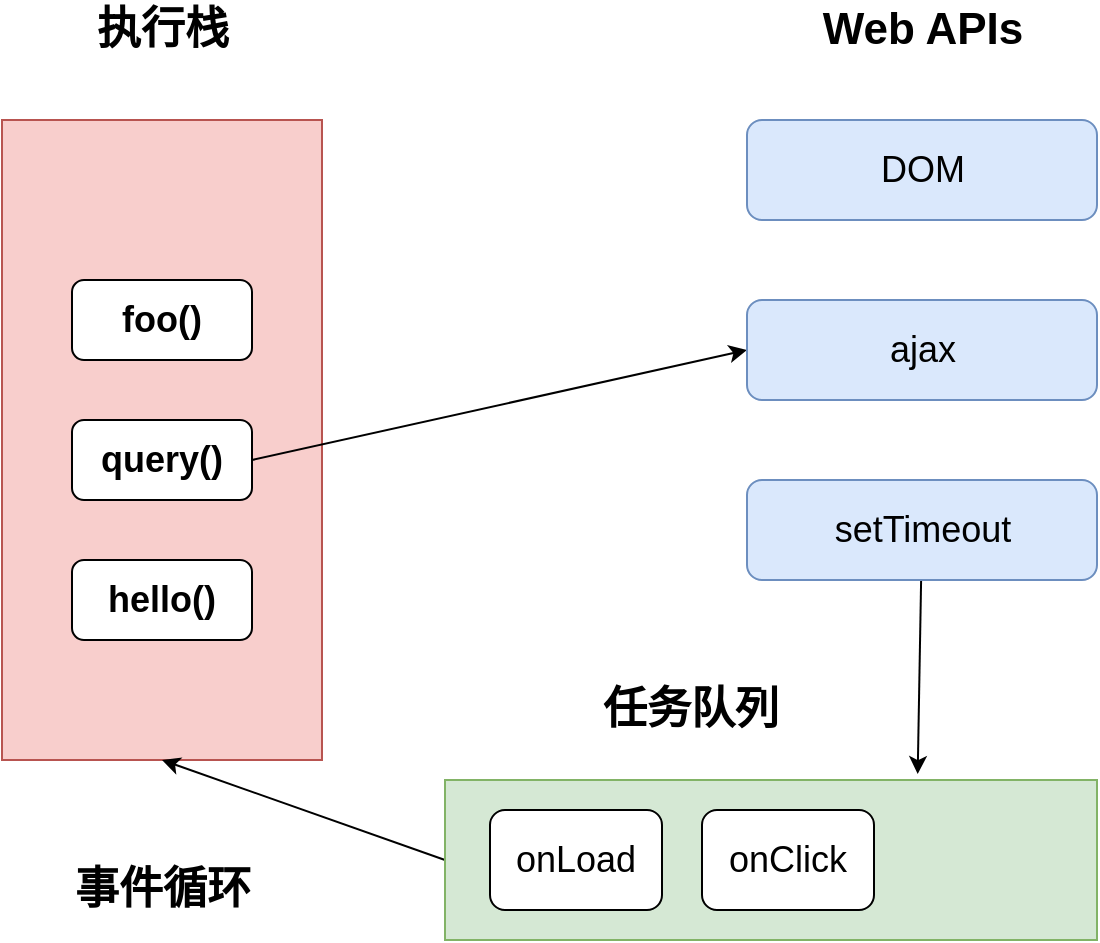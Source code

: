 <mxfile version="17.4.2" type="device" pages="2"><diagram id="bol8lY3xvda6URhKEbV7" name="第 1 页"><mxGraphModel dx="932" dy="683" grid="1" gridSize="10" guides="1" tooltips="1" connect="1" arrows="1" fold="1" page="1" pageScale="1" pageWidth="827" pageHeight="1169" math="0" shadow="0"><root><mxCell id="0"/><mxCell id="1" parent="0"/><mxCell id="cSnFnoeabWUxhlx3cX1L-1" value="" style="rounded=0;whiteSpace=wrap;html=1;fillColor=#f8cecc;strokeColor=#b85450;" vertex="1" parent="1"><mxGeometry x="70" y="150" width="160" height="320" as="geometry"/></mxCell><mxCell id="cSnFnoeabWUxhlx3cX1L-2" value="foo()" style="rounded=1;whiteSpace=wrap;html=1;fontSize=18;fontStyle=1" vertex="1" parent="1"><mxGeometry x="105" y="230" width="90" height="40" as="geometry"/></mxCell><mxCell id="cSnFnoeabWUxhlx3cX1L-3" value="hello()" style="rounded=1;whiteSpace=wrap;html=1;fontSize=18;fontStyle=1" vertex="1" parent="1"><mxGeometry x="105" y="370" width="90" height="40" as="geometry"/></mxCell><mxCell id="cSnFnoeabWUxhlx3cX1L-17" style="edgeStyle=none;rounded=0;orthogonalLoop=1;jettySize=auto;html=1;entryX=0;entryY=0.5;entryDx=0;entryDy=0;fontSize=18;exitX=1;exitY=0.5;exitDx=0;exitDy=0;" edge="1" parent="1" source="cSnFnoeabWUxhlx3cX1L-4" target="cSnFnoeabWUxhlx3cX1L-9"><mxGeometry relative="1" as="geometry"><mxPoint x="190" y="320" as="sourcePoint"/></mxGeometry></mxCell><mxCell id="cSnFnoeabWUxhlx3cX1L-4" value="query()" style="rounded=1;whiteSpace=wrap;html=1;fontSize=18;fontStyle=1" vertex="1" parent="1"><mxGeometry x="105" y="300" width="90" height="40" as="geometry"/></mxCell><mxCell id="cSnFnoeabWUxhlx3cX1L-5" value="执行栈" style="text;html=1;align=center;verticalAlign=middle;resizable=0;points=[];autosize=1;strokeColor=none;fillColor=none;fontSize=22;fontStyle=1" vertex="1" parent="1"><mxGeometry x="110" y="90" width="80" height="30" as="geometry"/></mxCell><mxCell id="cSnFnoeabWUxhlx3cX1L-6" value="Web APIs" style="text;html=1;align=center;verticalAlign=middle;resizable=0;points=[];autosize=1;strokeColor=none;fillColor=none;fontSize=22;fontStyle=1" vertex="1" parent="1"><mxGeometry x="470" y="90" width="120" height="30" as="geometry"/></mxCell><mxCell id="cSnFnoeabWUxhlx3cX1L-7" value="事件循环" style="text;html=1;align=center;verticalAlign=middle;resizable=0;points=[];autosize=1;strokeColor=none;fillColor=none;fontSize=22;fontStyle=1" vertex="1" parent="1"><mxGeometry x="100" y="520" width="100" height="30" as="geometry"/></mxCell><mxCell id="cSnFnoeabWUxhlx3cX1L-8" value="DOM" style="rounded=1;whiteSpace=wrap;html=1;fontSize=18;fillColor=#dae8fc;strokeColor=#6c8ebf;" vertex="1" parent="1"><mxGeometry x="442.5" y="150" width="175" height="50" as="geometry"/></mxCell><mxCell id="cSnFnoeabWUxhlx3cX1L-9" value="ajax" style="rounded=1;whiteSpace=wrap;html=1;fontSize=18;fillColor=#dae8fc;strokeColor=#6c8ebf;" vertex="1" parent="1"><mxGeometry x="442.5" y="240" width="175" height="50" as="geometry"/></mxCell><mxCell id="cSnFnoeabWUxhlx3cX1L-12" value="" style="rounded=0;orthogonalLoop=1;jettySize=auto;html=1;fontSize=18;entryX=0.725;entryY=-0.037;entryDx=0;entryDy=0;entryPerimeter=0;" edge="1" parent="1" source="cSnFnoeabWUxhlx3cX1L-10" target="cSnFnoeabWUxhlx3cX1L-11"><mxGeometry relative="1" as="geometry"/></mxCell><mxCell id="cSnFnoeabWUxhlx3cX1L-10" value="setTimeout" style="rounded=1;whiteSpace=wrap;html=1;fontSize=18;fillColor=#dae8fc;strokeColor=#6c8ebf;" vertex="1" parent="1"><mxGeometry x="442.5" y="330" width="175" height="50" as="geometry"/></mxCell><mxCell id="cSnFnoeabWUxhlx3cX1L-16" value="" style="edgeStyle=none;rounded=0;orthogonalLoop=1;jettySize=auto;html=1;fontSize=18;exitX=0;exitY=0.5;exitDx=0;exitDy=0;entryX=0.5;entryY=1;entryDx=0;entryDy=0;" edge="1" parent="1" source="cSnFnoeabWUxhlx3cX1L-11" target="cSnFnoeabWUxhlx3cX1L-1"><mxGeometry relative="1" as="geometry"><mxPoint x="160" y="490" as="targetPoint"/></mxGeometry></mxCell><mxCell id="cSnFnoeabWUxhlx3cX1L-11" value="" style="rounded=0;whiteSpace=wrap;html=1;fontSize=18;fillColor=#d5e8d4;strokeColor=#82b366;" vertex="1" parent="1"><mxGeometry x="291.5" y="480" width="326" height="80" as="geometry"/></mxCell><mxCell id="cSnFnoeabWUxhlx3cX1L-13" value="onClick" style="rounded=1;whiteSpace=wrap;html=1;fontSize=18;" vertex="1" parent="1"><mxGeometry x="420" y="495" width="86" height="50" as="geometry"/></mxCell><mxCell id="cSnFnoeabWUxhlx3cX1L-15" value="onLoad" style="rounded=1;whiteSpace=wrap;html=1;fontSize=18;" vertex="1" parent="1"><mxGeometry x="314" y="495" width="86" height="50" as="geometry"/></mxCell><mxCell id="cSnFnoeabWUxhlx3cX1L-18" value="任务队列" style="text;html=1;align=center;verticalAlign=middle;resizable=0;points=[];autosize=1;strokeColor=none;fillColor=none;fontSize=22;fontStyle=1" vertex="1" parent="1"><mxGeometry x="364" y="430" width="100" height="30" as="geometry"/></mxCell></root></mxGraphModel></diagram><diagram id="SHupkA2pv2wjF53UgW5Q" name="第 2 页"><mxGraphModel dx="932" dy="683" grid="1" gridSize="10" guides="1" tooltips="1" connect="1" arrows="1" fold="1" page="1" pageScale="1" pageWidth="827" pageHeight="1169" math="0" shadow="0"><root><mxCell id="0"/><mxCell id="1" parent="0"/><mxCell id="pGY5kItvNhVaxEd0KAnk-7" style="orthogonalLoop=1;jettySize=auto;html=1;entryX=0.5;entryY=0;entryDx=0;entryDy=0;fontSize=18;fontColor=#000033;exitX=0;exitY=0.5;exitDx=0;exitDy=0;edgeStyle=orthogonalEdgeStyle;" edge="1" parent="1" source="dLIGYJs7SGaLTcWPJ98X-1" target="pGY5kItvNhVaxEd0KAnk-1"><mxGeometry relative="1" as="geometry"/></mxCell><mxCell id="pGY5kItvNhVaxEd0KAnk-9" value="同步" style="edgeLabel;html=1;align=center;verticalAlign=middle;resizable=0;points=[];fontSize=20;fontColor=#000033;fontStyle=1" vertex="1" connectable="0" parent="pGY5kItvNhVaxEd0KAnk-7"><mxGeometry x="0.188" y="3" relative="1" as="geometry"><mxPoint as="offset"/></mxGeometry></mxCell><mxCell id="pGY5kItvNhVaxEd0KAnk-12" style="edgeStyle=orthogonalEdgeStyle;orthogonalLoop=1;jettySize=auto;html=1;entryX=0.5;entryY=0;entryDx=0;entryDy=0;fontSize=20;fontColor=#000033;exitX=1;exitY=0.5;exitDx=0;exitDy=0;" edge="1" parent="1" source="dLIGYJs7SGaLTcWPJ98X-1" target="pGY5kItvNhVaxEd0KAnk-4"><mxGeometry relative="1" as="geometry"/></mxCell><mxCell id="pGY5kItvNhVaxEd0KAnk-13" value="异步" style="edgeLabel;html=1;align=center;verticalAlign=middle;resizable=0;points=[];fontSize=20;fontColor=#000033;fontStyle=1" vertex="1" connectable="0" parent="pGY5kItvNhVaxEd0KAnk-12"><mxGeometry x="0.189" y="2" relative="1" as="geometry"><mxPoint as="offset"/></mxGeometry></mxCell><mxCell id="dLIGYJs7SGaLTcWPJ98X-1" value="同步任务？异步任务？" style="rhombus;whiteSpace=wrap;html=1;fontSize=18;fillColor=#f8cecc;strokeColor=#b85450;sketch=1;" vertex="1" parent="1"><mxGeometry x="340" y="310" width="270" height="80" as="geometry"/></mxCell><mxCell id="dLIGYJs7SGaLTcWPJ98X-3" value="" style="edgeStyle=none;orthogonalLoop=1;jettySize=auto;html=1;fontSize=18;curved=1;" edge="1" parent="1" source="dLIGYJs7SGaLTcWPJ98X-2" target="dLIGYJs7SGaLTcWPJ98X-1"><mxGeometry relative="1" as="geometry"/></mxCell><mxCell id="dLIGYJs7SGaLTcWPJ98X-2" value="任务进入执行栈" style="rounded=0;whiteSpace=wrap;html=1;fontSize=18;sketch=1;shadow=0;fillColor=#d5e8d4;strokeColor=#82b366;" vertex="1" parent="1"><mxGeometry x="189.38" y="200" width="571.25" height="60" as="geometry"/></mxCell><mxCell id="pGY5kItvNhVaxEd0KAnk-8" style="edgeStyle=orthogonalEdgeStyle;orthogonalLoop=1;jettySize=auto;html=1;entryX=0.5;entryY=0;entryDx=0;entryDy=0;fontSize=18;fontColor=#000033;" edge="1" parent="1" source="pGY5kItvNhVaxEd0KAnk-1" target="pGY5kItvNhVaxEd0KAnk-2"><mxGeometry relative="1" as="geometry"/></mxCell><mxCell id="pGY5kItvNhVaxEd0KAnk-1" value="主线程" style="rounded=0;whiteSpace=wrap;html=1;shadow=0;sketch=1;fontSize=18;fillColor=#dae8fc;strokeColor=#6c8ebf;" vertex="1" parent="1"><mxGeometry x="180" y="450" width="200" height="60" as="geometry"/></mxCell><mxCell id="pGY5kItvNhVaxEd0KAnk-16" style="edgeStyle=none;orthogonalLoop=1;jettySize=auto;html=1;entryX=0.237;entryY=0;entryDx=0;entryDy=0;entryPerimeter=0;fontSize=20;fontColor=#000033;startArrow=none;startFill=0;" edge="1" parent="1" source="pGY5kItvNhVaxEd0KAnk-2" target="pGY5kItvNhVaxEd0KAnk-3"><mxGeometry relative="1" as="geometry"/></mxCell><mxCell id="pGY5kItvNhVaxEd0KAnk-2" value="任务全部执行完毕" style="rounded=0;whiteSpace=wrap;html=1;shadow=0;sketch=1;fontSize=18;fillColor=#dae8fc;strokeColor=#6c8ebf;" vertex="1" parent="1"><mxGeometry x="180" y="620" width="200" height="60" as="geometry"/></mxCell><mxCell id="pGY5kItvNhVaxEd0KAnk-3" value="读取&amp;nbsp; &lt;b&gt;&lt;font style=&quot;font-size: 19px&quot;&gt;任务队列&lt;/font&gt;&lt;/b&gt;&amp;nbsp; 中的结果，进入主线程执行" style="rounded=0;whiteSpace=wrap;html=1;shadow=0;sketch=1;fontSize=18;fillColor=#d5e8d4;strokeColor=#82b366;" vertex="1" parent="1"><mxGeometry x="180" y="750" width="420" height="60" as="geometry"/></mxCell><mxCell id="pGY5kItvNhVaxEd0KAnk-11" value="&lt;span style=&quot;font-size: 18px ; background-color: rgb(248 , 249 , 250)&quot;&gt;注册回调函数&lt;/span&gt;" style="edgeStyle=orthogonalEdgeStyle;orthogonalLoop=1;jettySize=auto;html=1;entryX=0.5;entryY=0;entryDx=0;entryDy=0;fontSize=20;fontColor=#000033;fontStyle=1" edge="1" parent="1" source="pGY5kItvNhVaxEd0KAnk-4" target="pGY5kItvNhVaxEd0KAnk-5"><mxGeometry relative="1" as="geometry"/></mxCell><mxCell id="pGY5kItvNhVaxEd0KAnk-4" value="Event Table" style="rounded=0;whiteSpace=wrap;html=1;shadow=0;sketch=1;fontSize=18;fillColor=#dae8fc;strokeColor=#6c8ebf;" vertex="1" parent="1"><mxGeometry x="570" y="450" width="200" height="60" as="geometry"/></mxCell><mxCell id="pGY5kItvNhVaxEd0KAnk-14" style="edgeStyle=orthogonalEdgeStyle;orthogonalLoop=1;jettySize=auto;html=1;entryX=0.5;entryY=0;entryDx=0;entryDy=0;fontSize=20;fontColor=#000033;exitX=0.5;exitY=1;exitDx=0;exitDy=0;startArrow=classic;startFill=1;fillColor=#f8cecc;strokeColor=#B85450;" edge="1" parent="1" source="pGY5kItvNhVaxEd0KAnk-5" target="pGY5kItvNhVaxEd0KAnk-3"><mxGeometry relative="1" as="geometry"/></mxCell><mxCell id="pGY5kItvNhVaxEd0KAnk-5" value="Event Queue" style="rounded=0;whiteSpace=wrap;html=1;shadow=0;sketch=1;fontSize=18;fillColor=#dae8fc;strokeColor=#6c8ebf;" vertex="1" parent="1"><mxGeometry x="570" y="620" width="200" height="60" as="geometry"/></mxCell></root></mxGraphModel></diagram></mxfile>